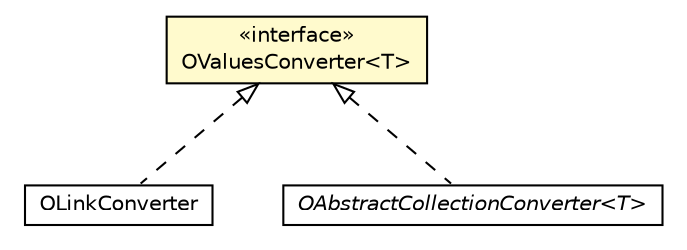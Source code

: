 #!/usr/local/bin/dot
#
# Class diagram 
# Generated by UMLGraph version R5_6-24-gf6e263 (http://www.umlgraph.org/)
#

digraph G {
	edge [fontname="Helvetica",fontsize=10,labelfontname="Helvetica",labelfontsize=10];
	node [fontname="Helvetica",fontsize=10,shape=plaintext];
	nodesep=0.25;
	ranksep=0.5;
	// com.orientechnologies.orient.core.db.tool.importer.OLinkConverter
	c7822501 [label=<<table title="com.orientechnologies.orient.core.db.tool.importer.OLinkConverter" border="0" cellborder="1" cellspacing="0" cellpadding="2" port="p" href="./OLinkConverter.html">
		<tr><td><table border="0" cellspacing="0" cellpadding="1">
<tr><td align="center" balign="center"> OLinkConverter </td></tr>
		</table></td></tr>
		</table>>, URL="./OLinkConverter.html", fontname="Helvetica", fontcolor="black", fontsize=10.0];
	// com.orientechnologies.orient.core.db.tool.importer.OValuesConverter<T>
	c7822507 [label=<<table title="com.orientechnologies.orient.core.db.tool.importer.OValuesConverter" border="0" cellborder="1" cellspacing="0" cellpadding="2" port="p" bgcolor="lemonChiffon" href="./OValuesConverter.html">
		<tr><td><table border="0" cellspacing="0" cellpadding="1">
<tr><td align="center" balign="center"> &#171;interface&#187; </td></tr>
<tr><td align="center" balign="center"> OValuesConverter&lt;T&gt; </td></tr>
		</table></td></tr>
		</table>>, URL="./OValuesConverter.html", fontname="Helvetica", fontcolor="black", fontsize=10.0];
	// com.orientechnologies.orient.core.db.tool.importer.OAbstractCollectionConverter<T>
	c7822508 [label=<<table title="com.orientechnologies.orient.core.db.tool.importer.OAbstractCollectionConverter" border="0" cellborder="1" cellspacing="0" cellpadding="2" port="p" href="./OAbstractCollectionConverter.html">
		<tr><td><table border="0" cellspacing="0" cellpadding="1">
<tr><td align="center" balign="center"><font face="Helvetica-Oblique"> OAbstractCollectionConverter&lt;T&gt; </font></td></tr>
		</table></td></tr>
		</table>>, URL="./OAbstractCollectionConverter.html", fontname="Helvetica", fontcolor="black", fontsize=10.0];
	//com.orientechnologies.orient.core.db.tool.importer.OLinkConverter implements com.orientechnologies.orient.core.db.tool.importer.OValuesConverter<T>
	c7822507:p -> c7822501:p [dir=back,arrowtail=empty,style=dashed];
	//com.orientechnologies.orient.core.db.tool.importer.OAbstractCollectionConverter<T> implements com.orientechnologies.orient.core.db.tool.importer.OValuesConverter<T>
	c7822507:p -> c7822508:p [dir=back,arrowtail=empty,style=dashed];
}

